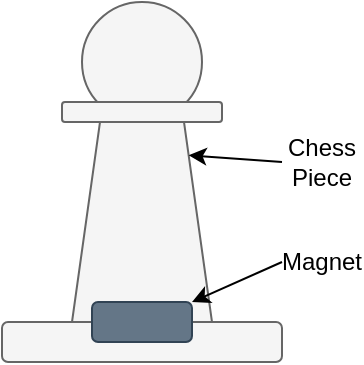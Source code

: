 <mxfile version="13.4.2" type="device"><diagram id="1igJE7wottEHd-DHRwQP" name="Page-1"><mxGraphModel dx="289" dy="150" grid="1" gridSize="10" guides="1" tooltips="1" connect="1" arrows="1" fold="1" page="1" pageScale="1" pageWidth="827" pageHeight="1169" math="0" shadow="0"><root><mxCell id="0"/><mxCell id="1" parent="0"/><mxCell id="YYN4GAjzCDACKK7M4gsW-1" value="" style="ellipse;whiteSpace=wrap;html=1;aspect=fixed;fillColor=#f5f5f5;strokeColor=#666666;fontColor=#333333;" vertex="1" parent="1"><mxGeometry x="330" y="240" width="60" height="60" as="geometry"/></mxCell><mxCell id="YYN4GAjzCDACKK7M4gsW-9" value="" style="rounded=1;whiteSpace=wrap;html=1;fillColor=#f5f5f5;strokeColor=#666666;fontColor=#333333;" vertex="1" parent="1"><mxGeometry x="290" y="400" width="140" height="20" as="geometry"/></mxCell><mxCell id="YYN4GAjzCDACKK7M4gsW-12" value="" style="rounded=1;whiteSpace=wrap;html=1;fillColor=#f5f5f5;strokeColor=#666666;fontColor=#333333;" vertex="1" parent="1"><mxGeometry x="320" y="290" width="80" height="10" as="geometry"/></mxCell><mxCell id="YYN4GAjzCDACKK7M4gsW-19" value="" style="shape=trapezoid;perimeter=trapezoidPerimeter;whiteSpace=wrap;html=1;fillColor=#f5f5f5;strokeColor=#666666;fontColor=#333333;" vertex="1" parent="1"><mxGeometry x="325" y="300" width="70" height="100" as="geometry"/></mxCell><mxCell id="YYN4GAjzCDACKK7M4gsW-23" value="" style="rounded=1;whiteSpace=wrap;html=1;fillColor=#647687;strokeColor=#314354;fontColor=#ffffff;" vertex="1" parent="1"><mxGeometry x="335" y="390" width="50" height="20" as="geometry"/></mxCell><mxCell id="YYN4GAjzCDACKK7M4gsW-24" value="Magnet" style="text;html=1;strokeColor=none;fillColor=none;align=center;verticalAlign=middle;whiteSpace=wrap;rounded=0;" vertex="1" parent="1"><mxGeometry x="430" y="360" width="40" height="20" as="geometry"/></mxCell><mxCell id="YYN4GAjzCDACKK7M4gsW-25" value="Chess Piece" style="text;html=1;strokeColor=none;fillColor=none;align=center;verticalAlign=middle;whiteSpace=wrap;rounded=0;" vertex="1" parent="1"><mxGeometry x="430" y="310" width="40" height="20" as="geometry"/></mxCell><mxCell id="YYN4GAjzCDACKK7M4gsW-26" value="" style="endArrow=classic;html=1;exitX=0;exitY=0.5;exitDx=0;exitDy=0;entryX=1;entryY=0;entryDx=0;entryDy=0;" edge="1" parent="1" source="YYN4GAjzCDACKK7M4gsW-25" target="YYN4GAjzCDACKK7M4gsW-19"><mxGeometry width="50" height="50" relative="1" as="geometry"><mxPoint x="340" y="370" as="sourcePoint"/><mxPoint x="390" y="320" as="targetPoint"/></mxGeometry></mxCell><mxCell id="YYN4GAjzCDACKK7M4gsW-27" value="" style="endArrow=classic;html=1;exitX=0;exitY=0.5;exitDx=0;exitDy=0;entryX=1;entryY=0;entryDx=0;entryDy=0;" edge="1" parent="1" source="YYN4GAjzCDACKK7M4gsW-24" target="YYN4GAjzCDACKK7M4gsW-23"><mxGeometry width="50" height="50" relative="1" as="geometry"><mxPoint x="340" y="370" as="sourcePoint"/><mxPoint x="390" y="320" as="targetPoint"/></mxGeometry></mxCell></root></mxGraphModel></diagram></mxfile>